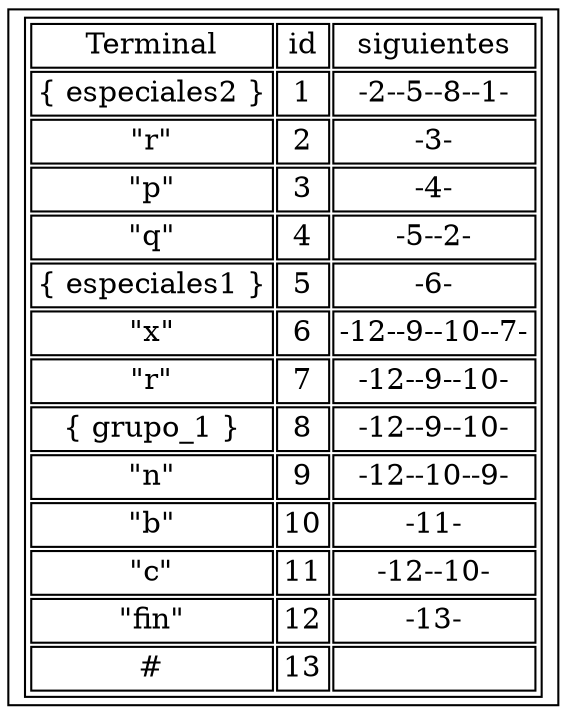 digraph G{
node [shape=record];
table [ label = <
<table>
<tr><td>Terminal</td><td>id</td><td>siguientes</td></tr>
<tr>
<td>\{ especiales2 \}</td><td>1</td><td>-2--5--8--1-</td>
</tr>
<tr>
<td>"r"</td><td>2</td><td>-3-</td>
</tr>
<tr>
<td>"p"</td><td>3</td><td>-4-</td>
</tr>
<tr>
<td>"q"</td><td>4</td><td>-5--2-</td>
</tr>
<tr>
<td>\{ especiales1 \}</td><td>5</td><td>-6-</td>
</tr>
<tr>
<td>"x"</td><td>6</td><td>-12--9--10--7-</td>
</tr>
<tr>
<td>"r"</td><td>7</td><td>-12--9--10-</td>
</tr>
<tr>
<td>\{ grupo_1 \}</td><td>8</td><td>-12--9--10-</td>
</tr>
<tr>
<td>"n"</td><td>9</td><td>-12--10--9-</td>
</tr>
<tr>
<td>"b"</td><td>10</td><td>-11-</td>
</tr>
<tr>
<td>"c"</td><td>11</td><td>-12--10-</td>
</tr>
<tr>
<td>"fin"</td><td>12</td><td>-13-</td>
</tr>
<tr>
<td>#</td><td>13</td><td></td>
</tr>
</table>> ]
}
